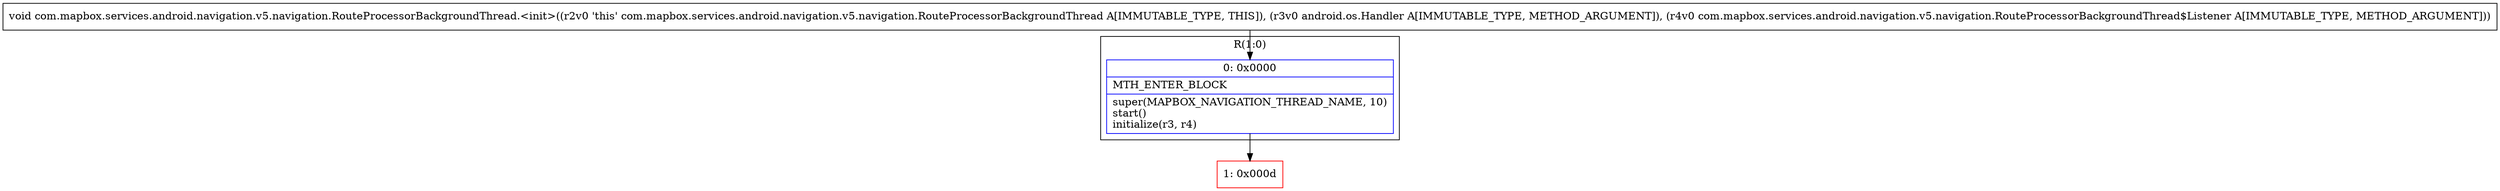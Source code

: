digraph "CFG forcom.mapbox.services.android.navigation.v5.navigation.RouteProcessorBackgroundThread.\<init\>(Landroid\/os\/Handler;Lcom\/mapbox\/services\/android\/navigation\/v5\/navigation\/RouteProcessorBackgroundThread$Listener;)V" {
subgraph cluster_Region_1332013061 {
label = "R(1:0)";
node [shape=record,color=blue];
Node_0 [shape=record,label="{0\:\ 0x0000|MTH_ENTER_BLOCK\l|super(MAPBOX_NAVIGATION_THREAD_NAME, 10)\lstart()\linitialize(r3, r4)\l}"];
}
Node_1 [shape=record,color=red,label="{1\:\ 0x000d}"];
MethodNode[shape=record,label="{void com.mapbox.services.android.navigation.v5.navigation.RouteProcessorBackgroundThread.\<init\>((r2v0 'this' com.mapbox.services.android.navigation.v5.navigation.RouteProcessorBackgroundThread A[IMMUTABLE_TYPE, THIS]), (r3v0 android.os.Handler A[IMMUTABLE_TYPE, METHOD_ARGUMENT]), (r4v0 com.mapbox.services.android.navigation.v5.navigation.RouteProcessorBackgroundThread$Listener A[IMMUTABLE_TYPE, METHOD_ARGUMENT])) }"];
MethodNode -> Node_0;
Node_0 -> Node_1;
}

